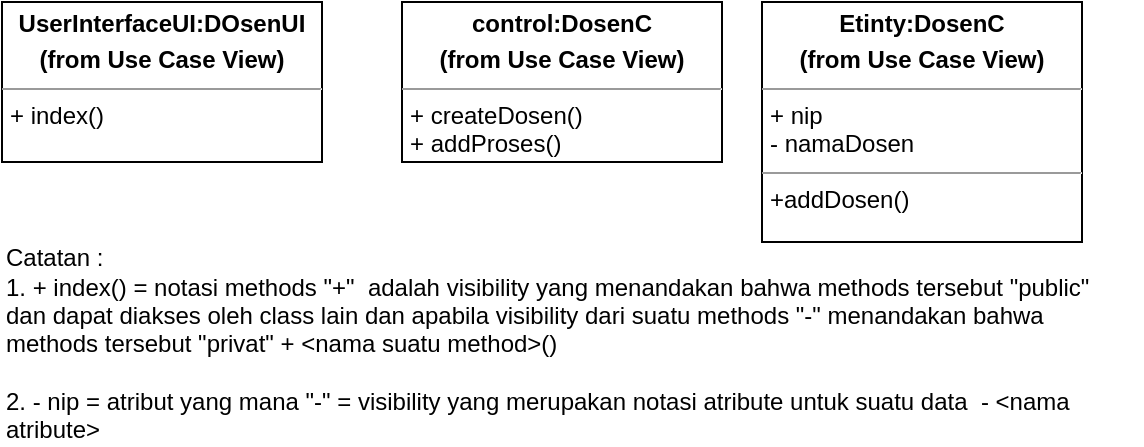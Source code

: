 <mxfile version="22.1.4" type="github">
  <diagram name="Page-1" id="c4acf3e9-155e-7222-9cf6-157b1a14988f">
    <mxGraphModel dx="2052" dy="842" grid="1" gridSize="10" guides="1" tooltips="1" connect="1" arrows="1" fold="1" page="1" pageScale="1" pageWidth="850" pageHeight="1100" background="none" math="0" shadow="0">
      <root>
        <mxCell id="0" />
        <mxCell id="1" parent="0" />
        <mxCell id="4qUUGRl81VGEQDzuzcbY-35" value="" style="group" vertex="1" connectable="0" parent="1">
          <mxGeometry x="160" y="240" width="570" height="221" as="geometry" />
        </mxCell>
        <mxCell id="4qUUGRl81VGEQDzuzcbY-22" value="&lt;p style=&quot;margin:0px;margin-top:4px;text-align:center;&quot;&gt;&lt;b&gt;UserInterfaceUI:DOsenUI&lt;/b&gt;&lt;/p&gt;&lt;p style=&quot;margin:0px;margin-top:4px;text-align:center;&quot;&gt;&lt;b&gt;(from Use Case View)&lt;/b&gt;&lt;/p&gt;&lt;hr size=&quot;1&quot;&gt;&lt;p style=&quot;margin:0px;margin-left:4px;&quot;&gt;+ index()&lt;/p&gt;" style="verticalAlign=top;align=left;overflow=fill;fontSize=12;fontFamily=Helvetica;html=1;whiteSpace=wrap;" vertex="1" parent="4qUUGRl81VGEQDzuzcbY-35">
          <mxGeometry width="160" height="80" as="geometry" />
        </mxCell>
        <mxCell id="4qUUGRl81VGEQDzuzcbY-25" value="&lt;p style=&quot;margin:0px;margin-top:4px;text-align:center;&quot;&gt;&lt;b&gt;control:DosenC&lt;/b&gt;&lt;/p&gt;&lt;p style=&quot;margin:0px;margin-top:4px;text-align:center;&quot;&gt;&lt;b&gt;(from Use Case View)&lt;/b&gt;&lt;/p&gt;&lt;hr size=&quot;1&quot;&gt;&lt;p style=&quot;margin:0px;margin-left:4px;&quot;&gt;+ createDosen()&lt;/p&gt;&lt;p style=&quot;margin:0px;margin-left:4px;&quot;&gt;+ addProses()&lt;/p&gt;" style="verticalAlign=top;align=left;overflow=fill;fontSize=12;fontFamily=Helvetica;html=1;whiteSpace=wrap;" vertex="1" parent="4qUUGRl81VGEQDzuzcbY-35">
          <mxGeometry x="200" width="160" height="80" as="geometry" />
        </mxCell>
        <mxCell id="4qUUGRl81VGEQDzuzcbY-27" value="Catatan :&lt;br&gt;1. + index() = notasi&amp;nbsp;methods &quot;+&quot;&amp;nbsp; adalah visibility yang menandakan bahwa methods tersebut &quot;public&quot; &lt;br&gt;dan dapat diakses oleh class lain dan apabila visibility dari suatu methods &quot;-&quot; menandakan bahwa methods tersebut &quot;privat&quot; + &amp;lt;nama suatu method&amp;gt;()&lt;br&gt;&lt;br&gt;2. - nip = atribut yang mana &quot;-&quot; = visibility yang merupakan notasi atribute untuk suatu data&amp;nbsp; - &amp;lt;nama atribute&amp;gt;" style="text;html=1;strokeColor=none;fillColor=none;align=left;verticalAlign=middle;whiteSpace=wrap;rounded=0;" vertex="1" parent="4qUUGRl81VGEQDzuzcbY-35">
          <mxGeometry y="121" width="570" height="100" as="geometry" />
        </mxCell>
        <mxCell id="4qUUGRl81VGEQDzuzcbY-34" value="&lt;p style=&quot;border-color: var(--border-color); margin: 4px 0px 0px; text-align: center;&quot;&gt;&lt;b style=&quot;border-color: var(--border-color);&quot;&gt;Etinty:DosenC&lt;/b&gt;&lt;/p&gt;&lt;p style=&quot;border-color: var(--border-color); margin: 4px 0px 0px; text-align: center;&quot;&gt;&lt;b style=&quot;border-color: var(--border-color);&quot;&gt;(from Use Case View)&lt;/b&gt;&lt;/p&gt;&lt;hr size=&quot;1&quot;&gt;&lt;p style=&quot;margin:0px;margin-left:4px;&quot;&gt;+ nip&lt;/p&gt;&lt;p style=&quot;margin:0px;margin-left:4px;&quot;&gt;- namaDosen&lt;/p&gt;&lt;hr size=&quot;1&quot;&gt;&lt;p style=&quot;margin:0px;margin-left:4px;&quot;&gt;+addDosen()&lt;/p&gt;" style="verticalAlign=top;align=left;overflow=fill;fontSize=12;fontFamily=Helvetica;html=1;whiteSpace=wrap;" vertex="1" parent="4qUUGRl81VGEQDzuzcbY-35">
          <mxGeometry x="380" width="160" height="120" as="geometry" />
        </mxCell>
      </root>
    </mxGraphModel>
  </diagram>
</mxfile>
